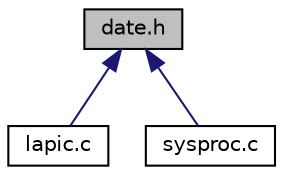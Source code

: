 digraph "date.h"
{
 // LATEX_PDF_SIZE
  edge [fontname="Helvetica",fontsize="10",labelfontname="Helvetica",labelfontsize="10"];
  node [fontname="Helvetica",fontsize="10",shape=record];
  Node1 [label="date.h",height=0.2,width=0.4,color="black", fillcolor="grey75", style="filled", fontcolor="black",tooltip=" "];
  Node1 -> Node2 [dir="back",color="midnightblue",fontsize="10",style="solid",fontname="Helvetica"];
  Node2 [label="lapic.c",height=0.2,width=0.4,color="black", fillcolor="white", style="filled",URL="$dc/df6/lapic_8c.html",tooltip=" "];
  Node1 -> Node3 [dir="back",color="midnightblue",fontsize="10",style="solid",fontname="Helvetica"];
  Node3 [label="sysproc.c",height=0.2,width=0.4,color="black", fillcolor="white", style="filled",URL="$dd/d35/sysproc_8c.html",tooltip=" "];
}
